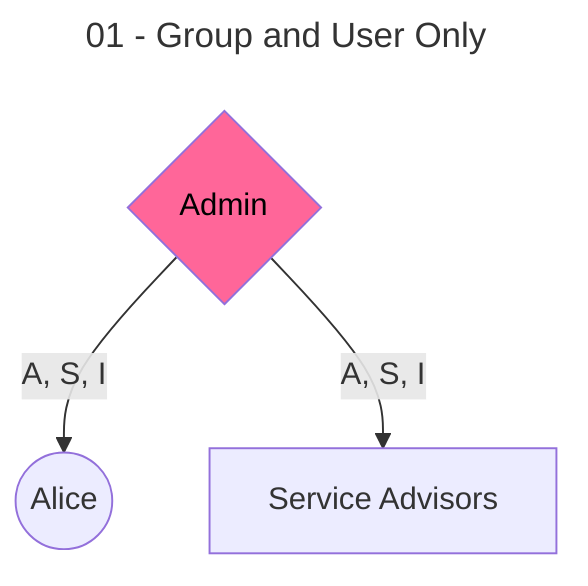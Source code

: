 ---
title: 01 - Group and User Only
---
graph TB
    admin{Admin}
    alice((Alice))
    sa[Service Advisors]
    admin-- A, S, I -->alice
    admin-- A, S, I -->sa
    style admin fill:#FF6699,color:black